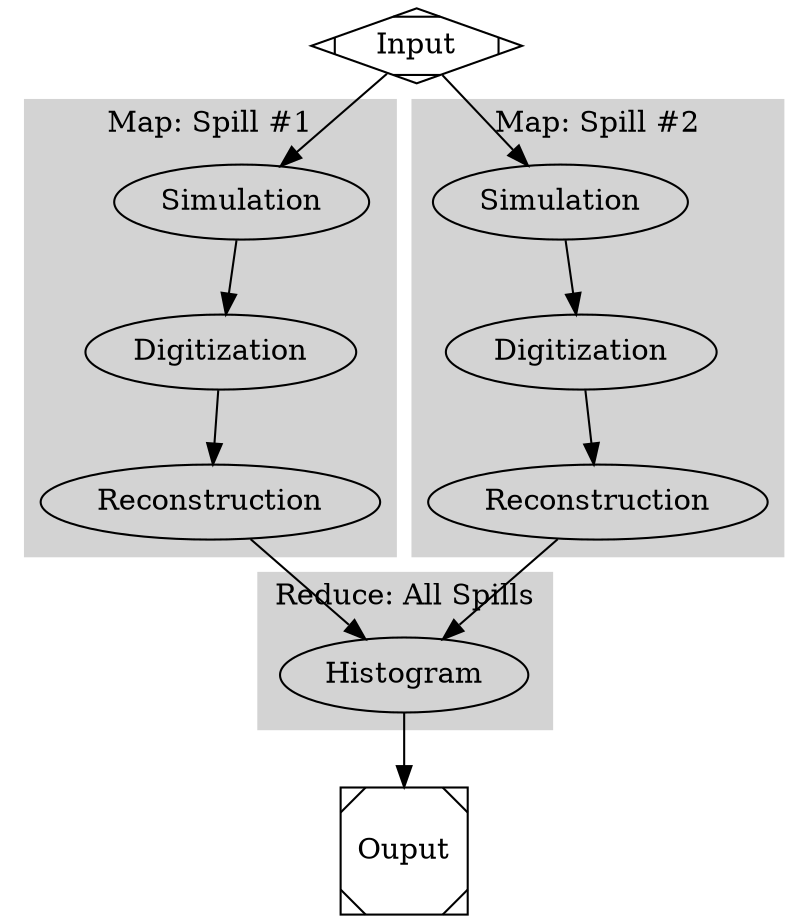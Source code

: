digraph G {

node [label="Input"] start
node [label="Ouput"] end

{node [label="Simulation"] a0;b0;}
{node [label="Digitization"] a1;b1;}
{node [label="Reconstruction"] a2;b2;}

node [label="Histogram"] hist;

	subgraph cluster_0 {
		 style=filled;
			color=lightgrey;
				node [style=filled,color=white];
				     a0 -> a1 -> a2;
				     	label = "Map: Spill #1";
					}

					subgraph cluster_1 {
					                 style=filled;
                        color=lightgrey;
                                node [style=filled,color=white];
						      b0 -> b1 -> b2;
						      	 label = "Map: Spill #2";

							       }
							       start -> a0;
							       start -> b0;
							       
							       
							       
							       a2 -> hist;
							       b2 -> hist;

							       start [shape=Mdiamond];
							       end [shape=Msquare];
							       
        subgraph cluster_2 {
                 style=filled;
                        color=lightgrey;
                                node [style=filled,color=white];
				hist
                                        label = "Reduce: All Spills";
                                        }

							       hist -> end
}